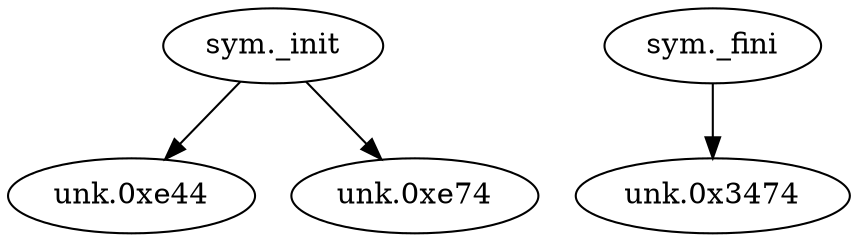 digraph code {
  "0x00000e20" [label="sym._init"];
  "0x00000e20" -> "0x00000e44";
  "0x00000e44" [label="unk.0xe44"];
  "0x00000e20" -> "0x00000e74";
  "0x00000e74" [label="unk.0xe74"];
  "0x00003450" [label="sym._fini"];
  "0x00003450" -> "0x00003474";
  "0x00003474" [label="unk.0x3474"];
}